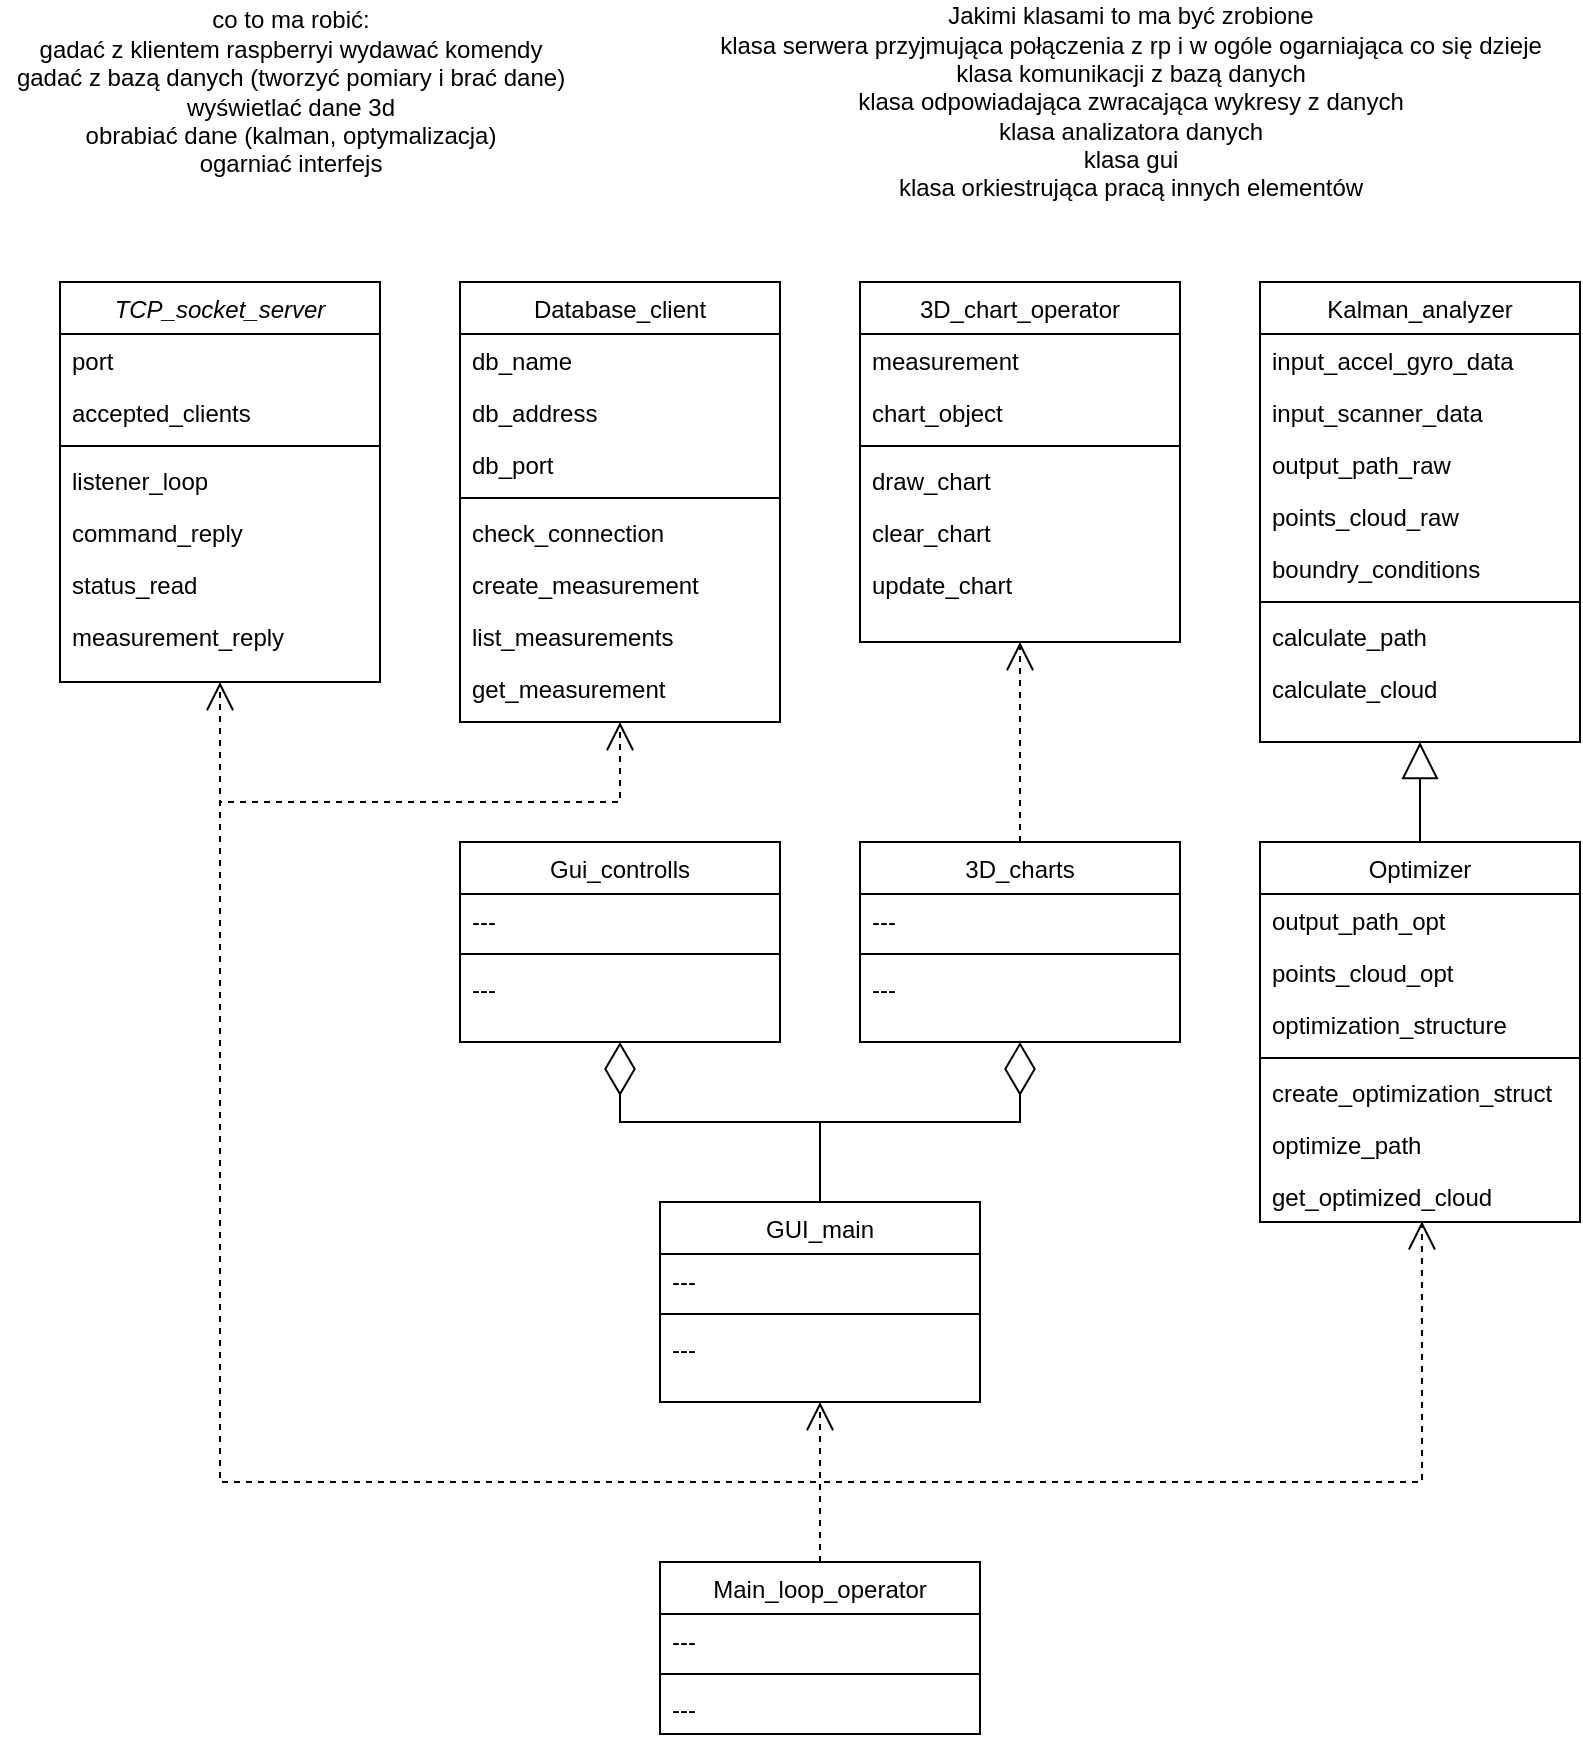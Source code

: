 <mxfile version="15.4.0" type="device"><diagram id="C5RBs43oDa-KdzZeNtuy" name="Page-1"><mxGraphModel dx="1865" dy="1776" grid="1" gridSize="10" guides="1" tooltips="1" connect="1" arrows="1" fold="1" page="1" pageScale="1" pageWidth="827" pageHeight="1169" math="0" shadow="0"><root><mxCell id="WIyWlLk6GJQsqaUBKTNV-0"/><mxCell id="WIyWlLk6GJQsqaUBKTNV-1" parent="WIyWlLk6GJQsqaUBKTNV-0"/><mxCell id="zkfFHV4jXpPFQw0GAbJ--0" value="TCP_socket_server" style="swimlane;fontStyle=2;align=center;verticalAlign=top;childLayout=stackLayout;horizontal=1;startSize=26;horizontalStack=0;resizeParent=1;resizeLast=0;collapsible=1;marginBottom=0;rounded=0;shadow=0;strokeWidth=1;" parent="WIyWlLk6GJQsqaUBKTNV-1" vertex="1"><mxGeometry x="-40" y="40" width="160" height="200" as="geometry"><mxRectangle x="230" y="140" width="160" height="26" as="alternateBounds"/></mxGeometry></mxCell><mxCell id="zkfFHV4jXpPFQw0GAbJ--1" value="port" style="text;align=left;verticalAlign=top;spacingLeft=4;spacingRight=4;overflow=hidden;rotatable=0;points=[[0,0.5],[1,0.5]];portConstraint=eastwest;" parent="zkfFHV4jXpPFQw0GAbJ--0" vertex="1"><mxGeometry y="26" width="160" height="26" as="geometry"/></mxCell><mxCell id="zkfFHV4jXpPFQw0GAbJ--2" value="accepted_clients" style="text;align=left;verticalAlign=top;spacingLeft=4;spacingRight=4;overflow=hidden;rotatable=0;points=[[0,0.5],[1,0.5]];portConstraint=eastwest;rounded=0;shadow=0;html=0;" parent="zkfFHV4jXpPFQw0GAbJ--0" vertex="1"><mxGeometry y="52" width="160" height="26" as="geometry"/></mxCell><mxCell id="zkfFHV4jXpPFQw0GAbJ--4" value="" style="line;html=1;strokeWidth=1;align=left;verticalAlign=middle;spacingTop=-1;spacingLeft=3;spacingRight=3;rotatable=0;labelPosition=right;points=[];portConstraint=eastwest;" parent="zkfFHV4jXpPFQw0GAbJ--0" vertex="1"><mxGeometry y="78" width="160" height="8" as="geometry"/></mxCell><mxCell id="zkfFHV4jXpPFQw0GAbJ--5" value="listener_loop" style="text;align=left;verticalAlign=top;spacingLeft=4;spacingRight=4;overflow=hidden;rotatable=0;points=[[0,0.5],[1,0.5]];portConstraint=eastwest;" parent="zkfFHV4jXpPFQw0GAbJ--0" vertex="1"><mxGeometry y="86" width="160" height="26" as="geometry"/></mxCell><mxCell id="KrFZJ_-za6fvWy5Gf7lx-2" value="command_reply" style="text;align=left;verticalAlign=top;spacingLeft=4;spacingRight=4;overflow=hidden;rotatable=0;points=[[0,0.5],[1,0.5]];portConstraint=eastwest;" parent="zkfFHV4jXpPFQw0GAbJ--0" vertex="1"><mxGeometry y="112" width="160" height="26" as="geometry"/></mxCell><mxCell id="KrFZJ_-za6fvWy5Gf7lx-3" value="status_read" style="text;align=left;verticalAlign=top;spacingLeft=4;spacingRight=4;overflow=hidden;rotatable=0;points=[[0,0.5],[1,0.5]];portConstraint=eastwest;" parent="zkfFHV4jXpPFQw0GAbJ--0" vertex="1"><mxGeometry y="138" width="160" height="26" as="geometry"/></mxCell><mxCell id="KrFZJ_-za6fvWy5Gf7lx-4" value="measurement_reply" style="text;align=left;verticalAlign=top;spacingLeft=4;spacingRight=4;overflow=hidden;rotatable=0;points=[[0,0.5],[1,0.5]];portConstraint=eastwest;" parent="zkfFHV4jXpPFQw0GAbJ--0" vertex="1"><mxGeometry y="164" width="160" height="26" as="geometry"/></mxCell><mxCell id="zkfFHV4jXpPFQw0GAbJ--13" value="GUI_main" style="swimlane;fontStyle=0;align=center;verticalAlign=top;childLayout=stackLayout;horizontal=1;startSize=26;horizontalStack=0;resizeParent=1;resizeLast=0;collapsible=1;marginBottom=0;rounded=0;shadow=0;strokeWidth=1;" parent="WIyWlLk6GJQsqaUBKTNV-1" vertex="1"><mxGeometry x="260" y="500" width="160" height="100" as="geometry"><mxRectangle x="340" y="380" width="170" height="26" as="alternateBounds"/></mxGeometry></mxCell><mxCell id="zkfFHV4jXpPFQw0GAbJ--14" value="---" style="text;align=left;verticalAlign=top;spacingLeft=4;spacingRight=4;overflow=hidden;rotatable=0;points=[[0,0.5],[1,0.5]];portConstraint=eastwest;" parent="zkfFHV4jXpPFQw0GAbJ--13" vertex="1"><mxGeometry y="26" width="160" height="26" as="geometry"/></mxCell><mxCell id="zkfFHV4jXpPFQw0GAbJ--15" value="" style="line;html=1;strokeWidth=1;align=left;verticalAlign=middle;spacingTop=-1;spacingLeft=3;spacingRight=3;rotatable=0;labelPosition=right;points=[];portConstraint=eastwest;" parent="zkfFHV4jXpPFQw0GAbJ--13" vertex="1"><mxGeometry y="52" width="160" height="8" as="geometry"/></mxCell><mxCell id="KrFZJ_-za6fvWy5Gf7lx-36" value="---" style="text;align=left;verticalAlign=top;spacingLeft=4;spacingRight=4;overflow=hidden;rotatable=0;points=[[0,0.5],[1,0.5]];portConstraint=eastwest;" parent="zkfFHV4jXpPFQw0GAbJ--13" vertex="1"><mxGeometry y="60" width="160" height="26" as="geometry"/></mxCell><mxCell id="zkfFHV4jXpPFQw0GAbJ--17" value="Database_client" style="swimlane;fontStyle=0;align=center;verticalAlign=top;childLayout=stackLayout;horizontal=1;startSize=26;horizontalStack=0;resizeParent=1;resizeLast=0;collapsible=1;marginBottom=0;rounded=0;shadow=0;strokeWidth=1;" parent="WIyWlLk6GJQsqaUBKTNV-1" vertex="1"><mxGeometry x="160" y="40" width="160" height="220" as="geometry"><mxRectangle x="550" y="140" width="160" height="26" as="alternateBounds"/></mxGeometry></mxCell><mxCell id="zkfFHV4jXpPFQw0GAbJ--18" value="db_name" style="text;align=left;verticalAlign=top;spacingLeft=4;spacingRight=4;overflow=hidden;rotatable=0;points=[[0,0.5],[1,0.5]];portConstraint=eastwest;" parent="zkfFHV4jXpPFQw0GAbJ--17" vertex="1"><mxGeometry y="26" width="160" height="26" as="geometry"/></mxCell><mxCell id="zkfFHV4jXpPFQw0GAbJ--19" value="db_address" style="text;align=left;verticalAlign=top;spacingLeft=4;spacingRight=4;overflow=hidden;rotatable=0;points=[[0,0.5],[1,0.5]];portConstraint=eastwest;rounded=0;shadow=0;html=0;" parent="zkfFHV4jXpPFQw0GAbJ--17" vertex="1"><mxGeometry y="52" width="160" height="26" as="geometry"/></mxCell><mxCell id="zkfFHV4jXpPFQw0GAbJ--20" value="db_port" style="text;align=left;verticalAlign=top;spacingLeft=4;spacingRight=4;overflow=hidden;rotatable=0;points=[[0,0.5],[1,0.5]];portConstraint=eastwest;rounded=0;shadow=0;html=0;" parent="zkfFHV4jXpPFQw0GAbJ--17" vertex="1"><mxGeometry y="78" width="160" height="26" as="geometry"/></mxCell><mxCell id="zkfFHV4jXpPFQw0GAbJ--23" value="" style="line;html=1;strokeWidth=1;align=left;verticalAlign=middle;spacingTop=-1;spacingLeft=3;spacingRight=3;rotatable=0;labelPosition=right;points=[];portConstraint=eastwest;" parent="zkfFHV4jXpPFQw0GAbJ--17" vertex="1"><mxGeometry y="104" width="160" height="8" as="geometry"/></mxCell><mxCell id="zkfFHV4jXpPFQw0GAbJ--24" value="check_connection" style="text;align=left;verticalAlign=top;spacingLeft=4;spacingRight=4;overflow=hidden;rotatable=0;points=[[0,0.5],[1,0.5]];portConstraint=eastwest;" parent="zkfFHV4jXpPFQw0GAbJ--17" vertex="1"><mxGeometry y="112" width="160" height="26" as="geometry"/></mxCell><mxCell id="zkfFHV4jXpPFQw0GAbJ--25" value="create_measurement" style="text;align=left;verticalAlign=top;spacingLeft=4;spacingRight=4;overflow=hidden;rotatable=0;points=[[0,0.5],[1,0.5]];portConstraint=eastwest;" parent="zkfFHV4jXpPFQw0GAbJ--17" vertex="1"><mxGeometry y="138" width="160" height="26" as="geometry"/></mxCell><mxCell id="KrFZJ_-za6fvWy5Gf7lx-5" value="list_measurements" style="text;align=left;verticalAlign=top;spacingLeft=4;spacingRight=4;overflow=hidden;rotatable=0;points=[[0,0.5],[1,0.5]];portConstraint=eastwest;" parent="zkfFHV4jXpPFQw0GAbJ--17" vertex="1"><mxGeometry y="164" width="160" height="26" as="geometry"/></mxCell><mxCell id="KrFZJ_-za6fvWy5Gf7lx-6" value="get_measurement" style="text;align=left;verticalAlign=top;spacingLeft=4;spacingRight=4;overflow=hidden;rotatable=0;points=[[0,0.5],[1,0.5]];portConstraint=eastwest;" parent="zkfFHV4jXpPFQw0GAbJ--17" vertex="1"><mxGeometry y="190" width="160" height="26" as="geometry"/></mxCell><mxCell id="KrFZJ_-za6fvWy5Gf7lx-0" value="co to ma robić:&lt;br&gt;gadać z klientem raspberryi wydawać komendy&lt;br&gt;gadać z bazą danych (tworzyć pomiary i brać dane)&lt;br&gt;wyświetlać dane 3d&lt;br&gt;obrabiać dane (kalman, optymalizacja)&lt;br&gt;ogarniać interfejs" style="text;html=1;align=center;verticalAlign=middle;resizable=0;points=[];autosize=1;strokeColor=none;fillColor=none;" parent="WIyWlLk6GJQsqaUBKTNV-1" vertex="1"><mxGeometry x="-70" y="-100" width="290" height="90" as="geometry"/></mxCell><mxCell id="KrFZJ_-za6fvWy5Gf7lx-1" value="Jakimi klasami to ma być zrobione&lt;br&gt;klasa serwera przyjmująca połączenia z rp i w ogóle ogarniająca co się dzieje&lt;br&gt;klasa komunikacji z bazą danych&lt;br&gt;klasa odpowiadająca zwracająca wykresy z danych&lt;br&gt;klasa analizatora danych&lt;br&gt;klasa gui&lt;br&gt;klasa orkiestrująca pracą innych elementów" style="text;html=1;align=center;verticalAlign=middle;resizable=0;points=[];autosize=1;strokeColor=none;fillColor=none;" parent="WIyWlLk6GJQsqaUBKTNV-1" vertex="1"><mxGeometry x="280" y="-100" width="430" height="100" as="geometry"/></mxCell><mxCell id="KrFZJ_-za6fvWy5Gf7lx-7" value="3D_chart_operator" style="swimlane;fontStyle=0;align=center;verticalAlign=top;childLayout=stackLayout;horizontal=1;startSize=26;horizontalStack=0;resizeParent=1;resizeLast=0;collapsible=1;marginBottom=0;rounded=0;shadow=0;strokeWidth=1;" parent="WIyWlLk6GJQsqaUBKTNV-1" vertex="1"><mxGeometry x="360" y="40" width="160" height="180" as="geometry"><mxRectangle x="550" y="140" width="160" height="26" as="alternateBounds"/></mxGeometry></mxCell><mxCell id="KrFZJ_-za6fvWy5Gf7lx-8" value="measurement" style="text;align=left;verticalAlign=top;spacingLeft=4;spacingRight=4;overflow=hidden;rotatable=0;points=[[0,0.5],[1,0.5]];portConstraint=eastwest;" parent="KrFZJ_-za6fvWy5Gf7lx-7" vertex="1"><mxGeometry y="26" width="160" height="26" as="geometry"/></mxCell><mxCell id="KrFZJ_-za6fvWy5Gf7lx-16" value="chart_object" style="text;align=left;verticalAlign=top;spacingLeft=4;spacingRight=4;overflow=hidden;rotatable=0;points=[[0,0.5],[1,0.5]];portConstraint=eastwest;" parent="KrFZJ_-za6fvWy5Gf7lx-7" vertex="1"><mxGeometry y="52" width="160" height="26" as="geometry"/></mxCell><mxCell id="KrFZJ_-za6fvWy5Gf7lx-11" value="" style="line;html=1;strokeWidth=1;align=left;verticalAlign=middle;spacingTop=-1;spacingLeft=3;spacingRight=3;rotatable=0;labelPosition=right;points=[];portConstraint=eastwest;" parent="KrFZJ_-za6fvWy5Gf7lx-7" vertex="1"><mxGeometry y="78" width="160" height="8" as="geometry"/></mxCell><mxCell id="KrFZJ_-za6fvWy5Gf7lx-12" value="draw_chart" style="text;align=left;verticalAlign=top;spacingLeft=4;spacingRight=4;overflow=hidden;rotatable=0;points=[[0,0.5],[1,0.5]];portConstraint=eastwest;" parent="KrFZJ_-za6fvWy5Gf7lx-7" vertex="1"><mxGeometry y="86" width="160" height="26" as="geometry"/></mxCell><mxCell id="KrFZJ_-za6fvWy5Gf7lx-13" value="clear_chart" style="text;align=left;verticalAlign=top;spacingLeft=4;spacingRight=4;overflow=hidden;rotatable=0;points=[[0,0.5],[1,0.5]];portConstraint=eastwest;" parent="KrFZJ_-za6fvWy5Gf7lx-7" vertex="1"><mxGeometry y="112" width="160" height="26" as="geometry"/></mxCell><mxCell id="KrFZJ_-za6fvWy5Gf7lx-14" value="update_chart" style="text;align=left;verticalAlign=top;spacingLeft=4;spacingRight=4;overflow=hidden;rotatable=0;points=[[0,0.5],[1,0.5]];portConstraint=eastwest;" parent="KrFZJ_-za6fvWy5Gf7lx-7" vertex="1"><mxGeometry y="138" width="160" height="26" as="geometry"/></mxCell><mxCell id="KrFZJ_-za6fvWy5Gf7lx-17" value="Optimizer" style="swimlane;fontStyle=0;align=center;verticalAlign=top;childLayout=stackLayout;horizontal=1;startSize=26;horizontalStack=0;resizeParent=1;resizeLast=0;collapsible=1;marginBottom=0;rounded=0;shadow=0;strokeWidth=1;" parent="WIyWlLk6GJQsqaUBKTNV-1" vertex="1"><mxGeometry x="560" y="320" width="160" height="190" as="geometry"><mxRectangle x="550" y="140" width="160" height="26" as="alternateBounds"/></mxGeometry></mxCell><mxCell id="KrFZJ_-za6fvWy5Gf7lx-18" value="output_path_opt" style="text;align=left;verticalAlign=top;spacingLeft=4;spacingRight=4;overflow=hidden;rotatable=0;points=[[0,0.5],[1,0.5]];portConstraint=eastwest;" parent="KrFZJ_-za6fvWy5Gf7lx-17" vertex="1"><mxGeometry y="26" width="160" height="26" as="geometry"/></mxCell><mxCell id="KrFZJ_-za6fvWy5Gf7lx-24" value="points_cloud_opt" style="text;align=left;verticalAlign=top;spacingLeft=4;spacingRight=4;overflow=hidden;rotatable=0;points=[[0,0.5],[1,0.5]];portConstraint=eastwest;" parent="KrFZJ_-za6fvWy5Gf7lx-17" vertex="1"><mxGeometry y="52" width="160" height="26" as="geometry"/></mxCell><mxCell id="KrFZJ_-za6fvWy5Gf7lx-19" value="optimization_structure" style="text;align=left;verticalAlign=top;spacingLeft=4;spacingRight=4;overflow=hidden;rotatable=0;points=[[0,0.5],[1,0.5]];portConstraint=eastwest;" parent="KrFZJ_-za6fvWy5Gf7lx-17" vertex="1"><mxGeometry y="78" width="160" height="26" as="geometry"/></mxCell><mxCell id="KrFZJ_-za6fvWy5Gf7lx-20" value="" style="line;html=1;strokeWidth=1;align=left;verticalAlign=middle;spacingTop=-1;spacingLeft=3;spacingRight=3;rotatable=0;labelPosition=right;points=[];portConstraint=eastwest;" parent="KrFZJ_-za6fvWy5Gf7lx-17" vertex="1"><mxGeometry y="104" width="160" height="8" as="geometry"/></mxCell><mxCell id="KrFZJ_-za6fvWy5Gf7lx-21" value="create_optimization_struct" style="text;align=left;verticalAlign=top;spacingLeft=4;spacingRight=4;overflow=hidden;rotatable=0;points=[[0,0.5],[1,0.5]];portConstraint=eastwest;" parent="KrFZJ_-za6fvWy5Gf7lx-17" vertex="1"><mxGeometry y="112" width="160" height="26" as="geometry"/></mxCell><mxCell id="KrFZJ_-za6fvWy5Gf7lx-22" value="optimize_path" style="text;align=left;verticalAlign=top;spacingLeft=4;spacingRight=4;overflow=hidden;rotatable=0;points=[[0,0.5],[1,0.5]];portConstraint=eastwest;" parent="KrFZJ_-za6fvWy5Gf7lx-17" vertex="1"><mxGeometry y="138" width="160" height="26" as="geometry"/></mxCell><mxCell id="KrFZJ_-za6fvWy5Gf7lx-35" value="get_optimized_cloud" style="text;align=left;verticalAlign=top;spacingLeft=4;spacingRight=4;overflow=hidden;rotatable=0;points=[[0,0.5],[1,0.5]];portConstraint=eastwest;" parent="KrFZJ_-za6fvWy5Gf7lx-17" vertex="1"><mxGeometry y="164" width="160" height="26" as="geometry"/></mxCell><mxCell id="KrFZJ_-za6fvWy5Gf7lx-25" value="Kalman_analyzer" style="swimlane;fontStyle=0;align=center;verticalAlign=top;childLayout=stackLayout;horizontal=1;startSize=26;horizontalStack=0;resizeParent=1;resizeLast=0;collapsible=1;marginBottom=0;rounded=0;shadow=0;strokeWidth=1;" parent="WIyWlLk6GJQsqaUBKTNV-1" vertex="1"><mxGeometry x="560" y="40" width="160" height="230" as="geometry"><mxRectangle x="550" y="140" width="160" height="26" as="alternateBounds"/></mxGeometry></mxCell><mxCell id="KrFZJ_-za6fvWy5Gf7lx-26" value="input_accel_gyro_data" style="text;align=left;verticalAlign=top;spacingLeft=4;spacingRight=4;overflow=hidden;rotatable=0;points=[[0,0.5],[1,0.5]];portConstraint=eastwest;" parent="KrFZJ_-za6fvWy5Gf7lx-25" vertex="1"><mxGeometry y="26" width="160" height="26" as="geometry"/></mxCell><mxCell id="KrFZJ_-za6fvWy5Gf7lx-27" value="input_scanner_data" style="text;align=left;verticalAlign=top;spacingLeft=4;spacingRight=4;overflow=hidden;rotatable=0;points=[[0,0.5],[1,0.5]];portConstraint=eastwest;" parent="KrFZJ_-za6fvWy5Gf7lx-25" vertex="1"><mxGeometry y="52" width="160" height="26" as="geometry"/></mxCell><mxCell id="KrFZJ_-za6fvWy5Gf7lx-32" value="output_path_raw" style="text;align=left;verticalAlign=top;spacingLeft=4;spacingRight=4;overflow=hidden;rotatable=0;points=[[0,0.5],[1,0.5]];portConstraint=eastwest;" parent="KrFZJ_-za6fvWy5Gf7lx-25" vertex="1"><mxGeometry y="78" width="160" height="26" as="geometry"/></mxCell><mxCell id="KrFZJ_-za6fvWy5Gf7lx-34" value="points_cloud_raw" style="text;align=left;verticalAlign=top;spacingLeft=4;spacingRight=4;overflow=hidden;rotatable=0;points=[[0,0.5],[1,0.5]];portConstraint=eastwest;" parent="KrFZJ_-za6fvWy5Gf7lx-25" vertex="1"><mxGeometry y="104" width="160" height="26" as="geometry"/></mxCell><mxCell id="KrFZJ_-za6fvWy5Gf7lx-28" value="boundry_conditions" style="text;align=left;verticalAlign=top;spacingLeft=4;spacingRight=4;overflow=hidden;rotatable=0;points=[[0,0.5],[1,0.5]];portConstraint=eastwest;" parent="KrFZJ_-za6fvWy5Gf7lx-25" vertex="1"><mxGeometry y="130" width="160" height="26" as="geometry"/></mxCell><mxCell id="KrFZJ_-za6fvWy5Gf7lx-29" value="" style="line;html=1;strokeWidth=1;align=left;verticalAlign=middle;spacingTop=-1;spacingLeft=3;spacingRight=3;rotatable=0;labelPosition=right;points=[];portConstraint=eastwest;" parent="KrFZJ_-za6fvWy5Gf7lx-25" vertex="1"><mxGeometry y="156" width="160" height="8" as="geometry"/></mxCell><mxCell id="KrFZJ_-za6fvWy5Gf7lx-30" value="calculate_path" style="text;align=left;verticalAlign=top;spacingLeft=4;spacingRight=4;overflow=hidden;rotatable=0;points=[[0,0.5],[1,0.5]];portConstraint=eastwest;" parent="KrFZJ_-za6fvWy5Gf7lx-25" vertex="1"><mxGeometry y="164" width="160" height="26" as="geometry"/></mxCell><mxCell id="KrFZJ_-za6fvWy5Gf7lx-31" value="calculate_cloud" style="text;align=left;verticalAlign=top;spacingLeft=4;spacingRight=4;overflow=hidden;rotatable=0;points=[[0,0.5],[1,0.5]];portConstraint=eastwest;" parent="KrFZJ_-za6fvWy5Gf7lx-25" vertex="1"><mxGeometry y="190" width="160" height="26" as="geometry"/></mxCell><mxCell id="KrFZJ_-za6fvWy5Gf7lx-37" value="Main_loop_operator" style="swimlane;fontStyle=0;align=center;verticalAlign=top;childLayout=stackLayout;horizontal=1;startSize=26;horizontalStack=0;resizeParent=1;resizeLast=0;collapsible=1;marginBottom=0;rounded=0;shadow=0;strokeWidth=1;" parent="WIyWlLk6GJQsqaUBKTNV-1" vertex="1"><mxGeometry x="260" y="680" width="160" height="86" as="geometry"><mxRectangle x="340" y="380" width="170" height="26" as="alternateBounds"/></mxGeometry></mxCell><mxCell id="KrFZJ_-za6fvWy5Gf7lx-38" value="---" style="text;align=left;verticalAlign=top;spacingLeft=4;spacingRight=4;overflow=hidden;rotatable=0;points=[[0,0.5],[1,0.5]];portConstraint=eastwest;" parent="KrFZJ_-za6fvWy5Gf7lx-37" vertex="1"><mxGeometry y="26" width="160" height="26" as="geometry"/></mxCell><mxCell id="KrFZJ_-za6fvWy5Gf7lx-39" value="" style="line;html=1;strokeWidth=1;align=left;verticalAlign=middle;spacingTop=-1;spacingLeft=3;spacingRight=3;rotatable=0;labelPosition=right;points=[];portConstraint=eastwest;" parent="KrFZJ_-za6fvWy5Gf7lx-37" vertex="1"><mxGeometry y="52" width="160" height="8" as="geometry"/></mxCell><mxCell id="KrFZJ_-za6fvWy5Gf7lx-40" value="---" style="text;align=left;verticalAlign=top;spacingLeft=4;spacingRight=4;overflow=hidden;rotatable=0;points=[[0,0.5],[1,0.5]];portConstraint=eastwest;" parent="KrFZJ_-za6fvWy5Gf7lx-37" vertex="1"><mxGeometry y="60" width="160" height="26" as="geometry"/></mxCell><mxCell id="KrFZJ_-za6fvWy5Gf7lx-42" value="" style="endArrow=block;endSize=16;endFill=0;html=1;rounded=0;edgeStyle=orthogonalEdgeStyle;entryX=0.5;entryY=1;entryDx=0;entryDy=0;exitX=0.5;exitY=0;exitDx=0;exitDy=0;" parent="WIyWlLk6GJQsqaUBKTNV-1" source="KrFZJ_-za6fvWy5Gf7lx-17" target="KrFZJ_-za6fvWy5Gf7lx-25" edge="1"><mxGeometry width="160" relative="1" as="geometry"><mxPoint x="340" y="350" as="sourcePoint"/><mxPoint x="500" y="350" as="targetPoint"/></mxGeometry></mxCell><mxCell id="KrFZJ_-za6fvWy5Gf7lx-43" value="3D_charts" style="swimlane;fontStyle=0;align=center;verticalAlign=top;childLayout=stackLayout;horizontal=1;startSize=26;horizontalStack=0;resizeParent=1;resizeLast=0;collapsible=1;marginBottom=0;rounded=0;shadow=0;strokeWidth=1;" parent="WIyWlLk6GJQsqaUBKTNV-1" vertex="1"><mxGeometry x="360" y="320" width="160" height="100" as="geometry"><mxRectangle x="340" y="380" width="170" height="26" as="alternateBounds"/></mxGeometry></mxCell><mxCell id="KrFZJ_-za6fvWy5Gf7lx-44" value="---" style="text;align=left;verticalAlign=top;spacingLeft=4;spacingRight=4;overflow=hidden;rotatable=0;points=[[0,0.5],[1,0.5]];portConstraint=eastwest;" parent="KrFZJ_-za6fvWy5Gf7lx-43" vertex="1"><mxGeometry y="26" width="160" height="26" as="geometry"/></mxCell><mxCell id="KrFZJ_-za6fvWy5Gf7lx-45" value="" style="line;html=1;strokeWidth=1;align=left;verticalAlign=middle;spacingTop=-1;spacingLeft=3;spacingRight=3;rotatable=0;labelPosition=right;points=[];portConstraint=eastwest;" parent="KrFZJ_-za6fvWy5Gf7lx-43" vertex="1"><mxGeometry y="52" width="160" height="8" as="geometry"/></mxCell><mxCell id="KrFZJ_-za6fvWy5Gf7lx-46" value="---" style="text;align=left;verticalAlign=top;spacingLeft=4;spacingRight=4;overflow=hidden;rotatable=0;points=[[0,0.5],[1,0.5]];portConstraint=eastwest;" parent="KrFZJ_-za6fvWy5Gf7lx-43" vertex="1"><mxGeometry y="60" width="160" height="26" as="geometry"/></mxCell><mxCell id="KrFZJ_-za6fvWy5Gf7lx-47" value="Gui_controlls" style="swimlane;fontStyle=0;align=center;verticalAlign=top;childLayout=stackLayout;horizontal=1;startSize=26;horizontalStack=0;resizeParent=1;resizeLast=0;collapsible=1;marginBottom=0;rounded=0;shadow=0;strokeWidth=1;" parent="WIyWlLk6GJQsqaUBKTNV-1" vertex="1"><mxGeometry x="160" y="320" width="160" height="100" as="geometry"><mxRectangle x="340" y="380" width="170" height="26" as="alternateBounds"/></mxGeometry></mxCell><mxCell id="KrFZJ_-za6fvWy5Gf7lx-48" value="---" style="text;align=left;verticalAlign=top;spacingLeft=4;spacingRight=4;overflow=hidden;rotatable=0;points=[[0,0.5],[1,0.5]];portConstraint=eastwest;" parent="KrFZJ_-za6fvWy5Gf7lx-47" vertex="1"><mxGeometry y="26" width="160" height="26" as="geometry"/></mxCell><mxCell id="KrFZJ_-za6fvWy5Gf7lx-49" value="" style="line;html=1;strokeWidth=1;align=left;verticalAlign=middle;spacingTop=-1;spacingLeft=3;spacingRight=3;rotatable=0;labelPosition=right;points=[];portConstraint=eastwest;" parent="KrFZJ_-za6fvWy5Gf7lx-47" vertex="1"><mxGeometry y="52" width="160" height="8" as="geometry"/></mxCell><mxCell id="KrFZJ_-za6fvWy5Gf7lx-50" value="---" style="text;align=left;verticalAlign=top;spacingLeft=4;spacingRight=4;overflow=hidden;rotatable=0;points=[[0,0.5],[1,0.5]];portConstraint=eastwest;" parent="KrFZJ_-za6fvWy5Gf7lx-47" vertex="1"><mxGeometry y="60" width="160" height="26" as="geometry"/></mxCell><mxCell id="KrFZJ_-za6fvWy5Gf7lx-51" value="" style="endArrow=diamondThin;endFill=0;endSize=24;html=1;rounded=0;edgeStyle=orthogonalEdgeStyle;exitX=0.5;exitY=0;exitDx=0;exitDy=0;entryX=0.5;entryY=1;entryDx=0;entryDy=0;" parent="WIyWlLk6GJQsqaUBKTNV-1" source="zkfFHV4jXpPFQw0GAbJ--13" target="KrFZJ_-za6fvWy5Gf7lx-47" edge="1"><mxGeometry width="160" relative="1" as="geometry"><mxPoint x="330" y="280" as="sourcePoint"/><mxPoint x="480" y="460" as="targetPoint"/><Array as="points"><mxPoint x="340" y="460"/><mxPoint x="240" y="460"/></Array></mxGeometry></mxCell><mxCell id="KrFZJ_-za6fvWy5Gf7lx-52" value="" style="endArrow=diamondThin;endFill=0;endSize=24;html=1;rounded=0;edgeStyle=orthogonalEdgeStyle;entryX=0.5;entryY=1;entryDx=0;entryDy=0;exitX=0.5;exitY=0;exitDx=0;exitDy=0;" parent="WIyWlLk6GJQsqaUBKTNV-1" source="zkfFHV4jXpPFQw0GAbJ--13" target="KrFZJ_-za6fvWy5Gf7lx-43" edge="1"><mxGeometry width="160" relative="1" as="geometry"><mxPoint x="380" y="450" as="sourcePoint"/><mxPoint x="280" y="450" as="targetPoint"/><Array as="points"><mxPoint x="340" y="460"/><mxPoint x="440" y="460"/></Array></mxGeometry></mxCell><mxCell id="KrFZJ_-za6fvWy5Gf7lx-53" value="" style="endArrow=open;endSize=12;dashed=1;html=1;rounded=0;edgeStyle=orthogonalEdgeStyle;exitX=0.5;exitY=0;exitDx=0;exitDy=0;entryX=0.5;entryY=1;entryDx=0;entryDy=0;" parent="WIyWlLk6GJQsqaUBKTNV-1" source="KrFZJ_-za6fvWy5Gf7lx-37" target="zkfFHV4jXpPFQw0GAbJ--13" edge="1"><mxGeometry width="160" relative="1" as="geometry"><mxPoint x="440" y="670" as="sourcePoint"/><mxPoint x="500" y="610" as="targetPoint"/></mxGeometry></mxCell><mxCell id="KrFZJ_-za6fvWy5Gf7lx-54" value="" style="endArrow=open;endSize=12;dashed=1;html=1;rounded=0;edgeStyle=orthogonalEdgeStyle;entryX=0.506;entryY=0.985;entryDx=0;entryDy=0;entryPerimeter=0;exitX=0.5;exitY=0;exitDx=0;exitDy=0;" parent="WIyWlLk6GJQsqaUBKTNV-1" source="KrFZJ_-za6fvWy5Gf7lx-37" target="KrFZJ_-za6fvWy5Gf7lx-35" edge="1"><mxGeometry width="160" relative="1" as="geometry"><mxPoint x="320" y="650" as="sourcePoint"/><mxPoint x="350" y="630" as="targetPoint"/><Array as="points"><mxPoint x="340" y="640"/><mxPoint x="641" y="640"/></Array></mxGeometry></mxCell><mxCell id="KrFZJ_-za6fvWy5Gf7lx-55" value="" style="endArrow=open;endSize=12;dashed=1;html=1;rounded=0;edgeStyle=orthogonalEdgeStyle;exitX=0.5;exitY=0;exitDx=0;exitDy=0;entryX=0.5;entryY=1;entryDx=0;entryDy=0;" parent="WIyWlLk6GJQsqaUBKTNV-1" source="KrFZJ_-za6fvWy5Gf7lx-43" target="KrFZJ_-za6fvWy5Gf7lx-7" edge="1"><mxGeometry width="160" relative="1" as="geometry"><mxPoint x="350" y="690" as="sourcePoint"/><mxPoint x="450" y="250" as="targetPoint"/><Array as="points"><mxPoint x="440" y="310"/><mxPoint x="440" y="310"/></Array></mxGeometry></mxCell><mxCell id="KrFZJ_-za6fvWy5Gf7lx-56" value="" style="endArrow=open;endSize=12;dashed=1;html=1;rounded=0;edgeStyle=orthogonalEdgeStyle;entryX=0.5;entryY=1;entryDx=0;entryDy=0;exitX=0.5;exitY=0;exitDx=0;exitDy=0;" parent="WIyWlLk6GJQsqaUBKTNV-1" source="KrFZJ_-za6fvWy5Gf7lx-37" target="zkfFHV4jXpPFQw0GAbJ--0" edge="1"><mxGeometry width="160" relative="1" as="geometry"><mxPoint x="310" y="650" as="sourcePoint"/><mxPoint x="30" y="280" as="targetPoint"/><Array as="points"><mxPoint x="340" y="640"/><mxPoint x="40" y="640"/></Array></mxGeometry></mxCell><mxCell id="KrFZJ_-za6fvWy5Gf7lx-57" value="" style="endArrow=open;endSize=12;dashed=1;html=1;rounded=0;edgeStyle=orthogonalEdgeStyle;exitX=0.5;exitY=0;exitDx=0;exitDy=0;entryX=0.5;entryY=1;entryDx=0;entryDy=0;" parent="WIyWlLk6GJQsqaUBKTNV-1" source="KrFZJ_-za6fvWy5Gf7lx-37" target="zkfFHV4jXpPFQw0GAbJ--17" edge="1"><mxGeometry width="160" relative="1" as="geometry"><mxPoint x="350" y="690" as="sourcePoint"/><mxPoint x="210" y="280" as="targetPoint"/><Array as="points"><mxPoint x="340" y="640"/><mxPoint x="40" y="640"/><mxPoint x="40" y="300"/><mxPoint x="240" y="300"/></Array></mxGeometry></mxCell></root></mxGraphModel></diagram></mxfile>